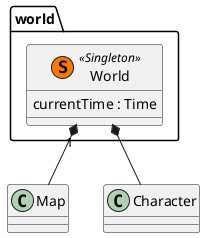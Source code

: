 @startuml world

package world{

class World << (S,#FF7700) Singleton>> {
    currentTime : Time
}

}

World "1" *-- Map
World *-- Character


@enduml
